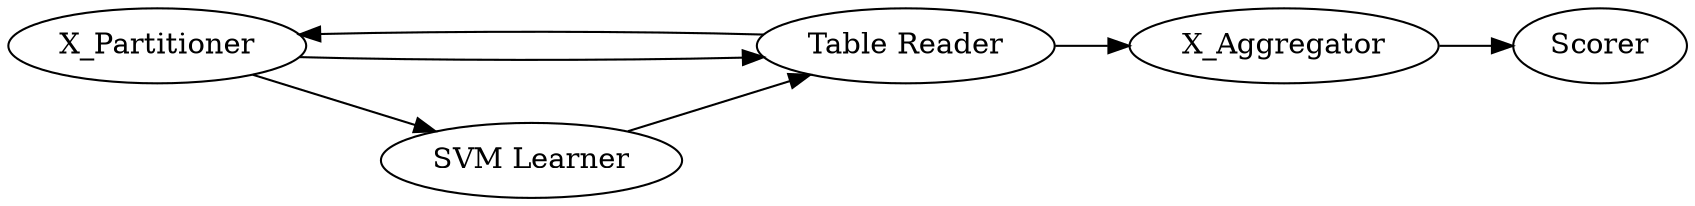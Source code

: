 digraph {
	2 -> 18
	18 -> 2
	2 -> 19
	19 -> 18
	1 -> 16
	18 -> 1
	16 [label=Scorer]
	1 [label=X_Aggregator]
	18 [label="Table Reader"]
	2 [label=X_Partitioner]
	19 [label="SVM Learner"]
	rankdir=LR
}
